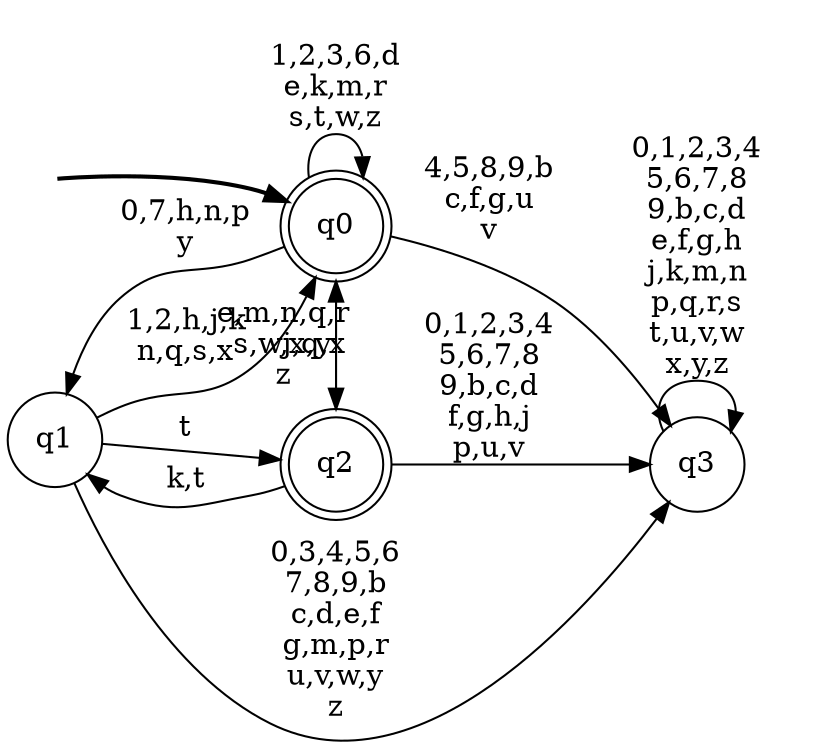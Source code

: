 digraph BlueStar {
__start0 [style = invis, shape = none, label = "", width = 0, height = 0];

rankdir=LR;
size="8,5";

s0 [style="rounded,filled", color="black", fillcolor="white" shape="doublecircle", label="q0"];
s1 [style="filled", color="black", fillcolor="white" shape="circle", label="q1"];
s2 [style="rounded,filled", color="black", fillcolor="white" shape="doublecircle", label="q2"];
s3 [style="filled", color="black", fillcolor="white" shape="circle", label="q3"];
subgraph cluster_main { 
	graph [pad=".75", ranksep="0.15", nodesep="0.15"];
	 style=invis; 
	__start0 -> s0 [penwidth=2];
}
s0 -> s0 [label="1,2,3,6,d\ne,k,m,r\ns,t,w,z"];
s0 -> s1 [label="0,7,h,n,p\ny"];
s0 -> s2 [label="j,q,x"];
s0 -> s3 [label="4,5,8,9,b\nc,f,g,u\nv"];
s1 -> s0 [label="1,2,h,j,k\nn,q,s,x"];
s1 -> s2 [label="t"];
s1 -> s3 [label="0,3,4,5,6\n7,8,9,b\nc,d,e,f\ng,m,p,r\nu,v,w,y\nz"];
s2 -> s0 [label="e,m,n,q,r\ns,w,x,y\nz"];
s2 -> s1 [label="k,t"];
s2 -> s3 [label="0,1,2,3,4\n5,6,7,8\n9,b,c,d\nf,g,h,j\np,u,v"];
s3 -> s3 [label="0,1,2,3,4\n5,6,7,8\n9,b,c,d\ne,f,g,h\nj,k,m,n\np,q,r,s\nt,u,v,w\nx,y,z"];

}